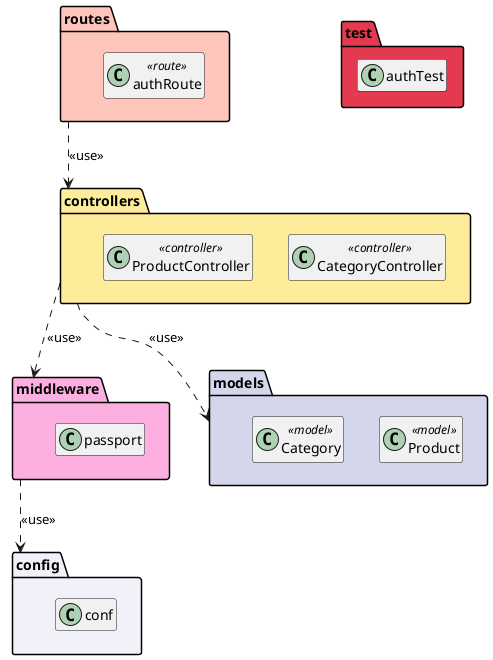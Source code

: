 @startuml

  package controllers #FDED9B{
    class CategoryController <<controller>>
    class ProductController <<controller>>
  }
  package middleware #FDB0E0{
    class passport
  }
  package config #F1F2F9{
    class conf
  }
  package models #D4D7EC{
    class Product <<model>>
    class Category <<model>>
  }
  package routes #fec5bb{
    class authRoute <<route>>
  }
  package test #E43A50{
    class authTest
  }



hide members
controllers ..> middleware: <<use>>
middleware ..> config: <<use>>
controllers ..> models: <<use>>
routes ..> controllers: <<use>>

@enduml

